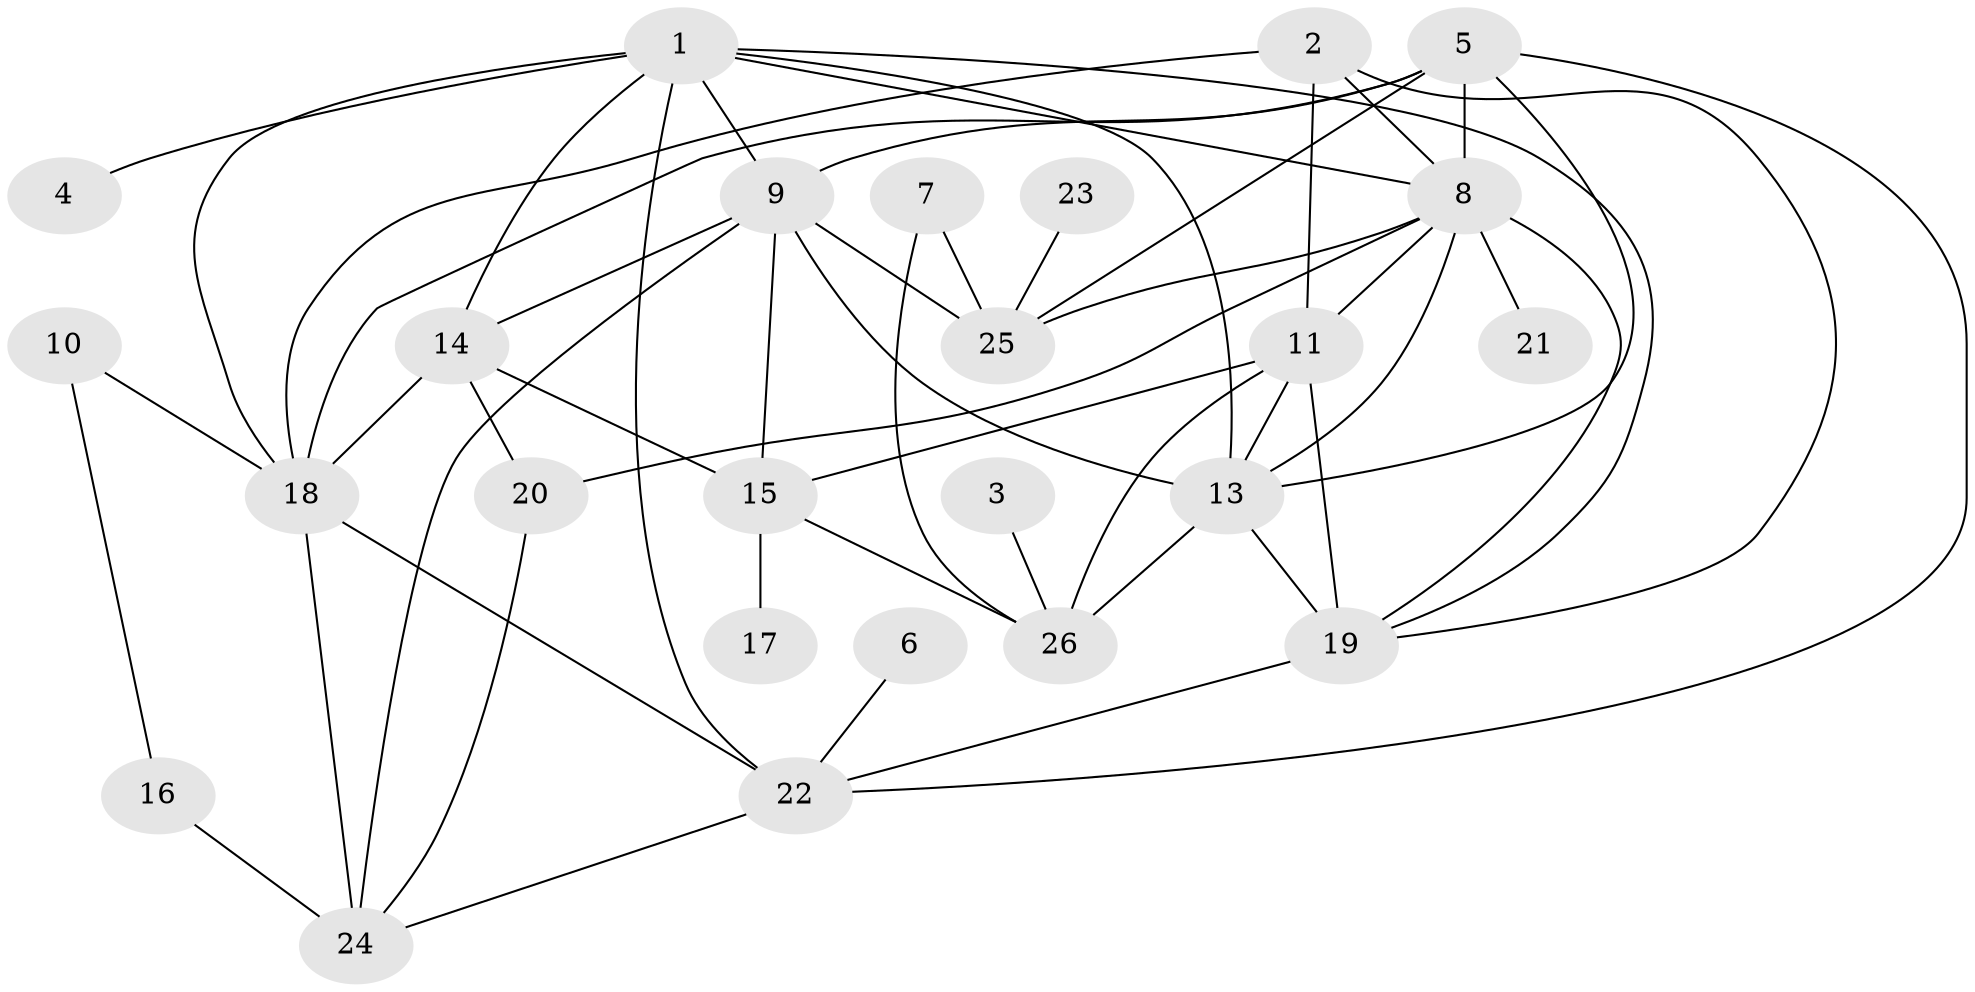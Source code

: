 // original degree distribution, {3: 0.17647058823529413, 1: 0.09803921568627451, 2: 0.21568627450980393, 7: 0.0392156862745098, 6: 0.09803921568627451, 4: 0.23529411764705882, 0: 0.0196078431372549, 5: 0.11764705882352941}
// Generated by graph-tools (version 1.1) at 2025/33/03/09/25 02:33:43]
// undirected, 25 vertices, 53 edges
graph export_dot {
graph [start="1"]
  node [color=gray90,style=filled];
  1;
  2;
  3;
  4;
  5;
  6;
  7;
  8;
  9;
  10;
  11;
  13;
  14;
  15;
  16;
  17;
  18;
  19;
  20;
  21;
  22;
  23;
  24;
  25;
  26;
  1 -- 4 [weight=2.0];
  1 -- 8 [weight=1.0];
  1 -- 9 [weight=1.0];
  1 -- 13 [weight=2.0];
  1 -- 14 [weight=1.0];
  1 -- 18 [weight=1.0];
  1 -- 19 [weight=1.0];
  1 -- 22 [weight=1.0];
  2 -- 8 [weight=1.0];
  2 -- 11 [weight=1.0];
  2 -- 18 [weight=1.0];
  2 -- 19 [weight=2.0];
  3 -- 26 [weight=1.0];
  5 -- 8 [weight=1.0];
  5 -- 9 [weight=1.0];
  5 -- 13 [weight=1.0];
  5 -- 18 [weight=1.0];
  5 -- 22 [weight=1.0];
  5 -- 25 [weight=1.0];
  6 -- 22 [weight=1.0];
  7 -- 25 [weight=1.0];
  7 -- 26 [weight=1.0];
  8 -- 11 [weight=1.0];
  8 -- 13 [weight=1.0];
  8 -- 19 [weight=1.0];
  8 -- 20 [weight=1.0];
  8 -- 21 [weight=1.0];
  8 -- 25 [weight=1.0];
  9 -- 13 [weight=3.0];
  9 -- 14 [weight=1.0];
  9 -- 15 [weight=2.0];
  9 -- 24 [weight=1.0];
  9 -- 25 [weight=1.0];
  10 -- 16 [weight=1.0];
  10 -- 18 [weight=1.0];
  11 -- 13 [weight=1.0];
  11 -- 15 [weight=1.0];
  11 -- 19 [weight=2.0];
  11 -- 26 [weight=1.0];
  13 -- 19 [weight=2.0];
  13 -- 26 [weight=1.0];
  14 -- 15 [weight=1.0];
  14 -- 18 [weight=1.0];
  14 -- 20 [weight=2.0];
  15 -- 17 [weight=1.0];
  15 -- 26 [weight=1.0];
  16 -- 24 [weight=1.0];
  18 -- 22 [weight=1.0];
  18 -- 24 [weight=2.0];
  19 -- 22 [weight=1.0];
  20 -- 24 [weight=1.0];
  22 -- 24 [weight=1.0];
  23 -- 25 [weight=1.0];
}
